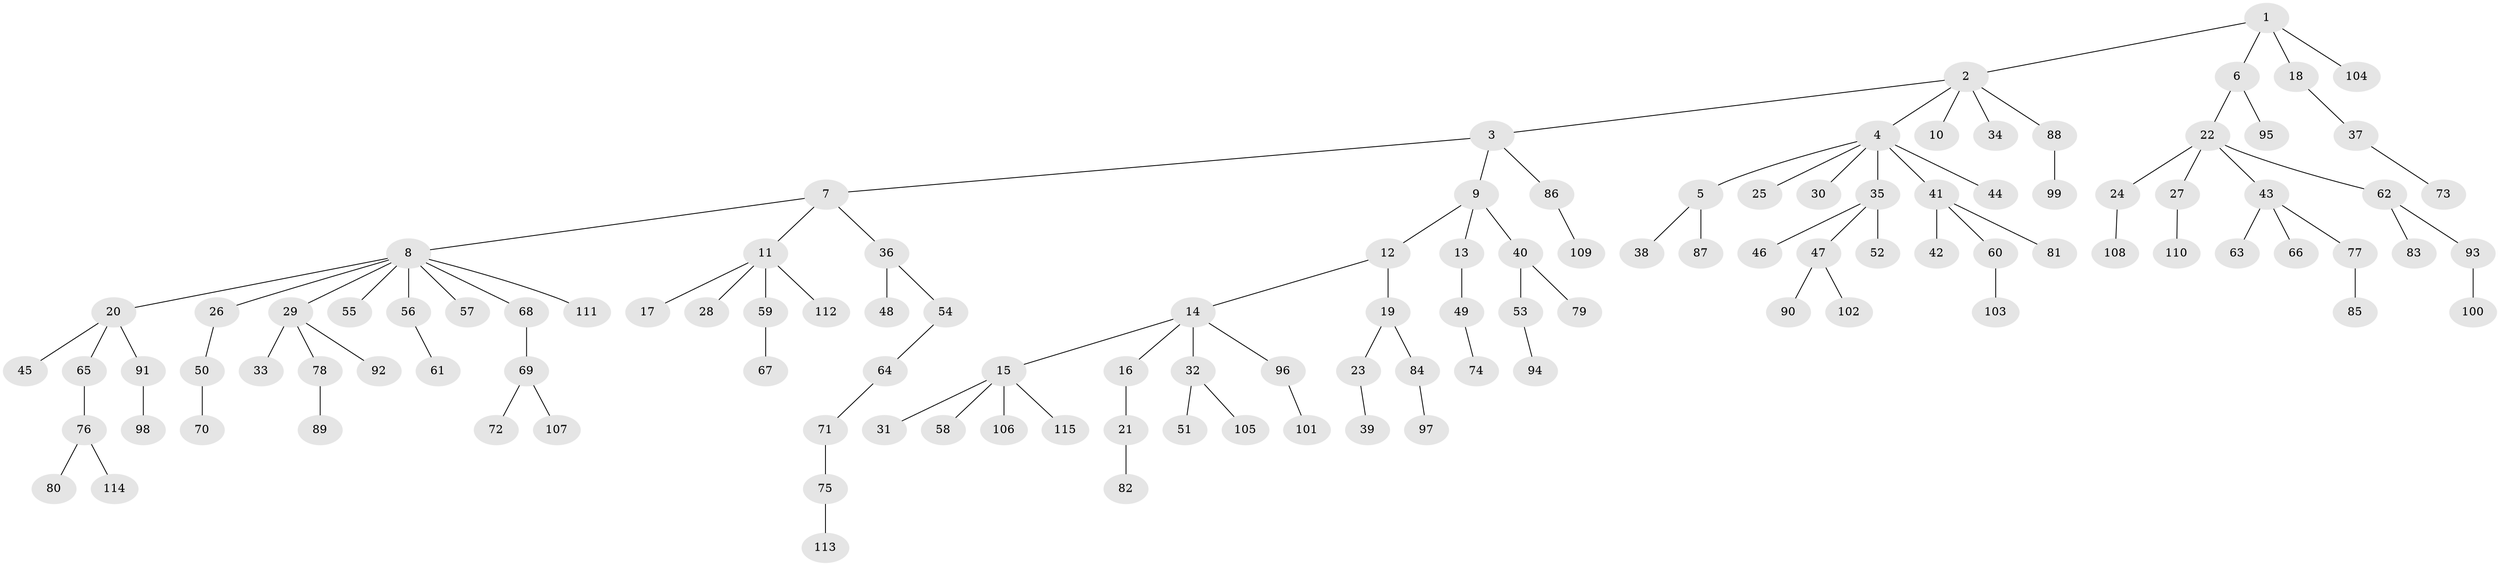 // Generated by graph-tools (version 1.1) at 2025/26/03/09/25 03:26:30]
// undirected, 115 vertices, 114 edges
graph export_dot {
graph [start="1"]
  node [color=gray90,style=filled];
  1;
  2;
  3;
  4;
  5;
  6;
  7;
  8;
  9;
  10;
  11;
  12;
  13;
  14;
  15;
  16;
  17;
  18;
  19;
  20;
  21;
  22;
  23;
  24;
  25;
  26;
  27;
  28;
  29;
  30;
  31;
  32;
  33;
  34;
  35;
  36;
  37;
  38;
  39;
  40;
  41;
  42;
  43;
  44;
  45;
  46;
  47;
  48;
  49;
  50;
  51;
  52;
  53;
  54;
  55;
  56;
  57;
  58;
  59;
  60;
  61;
  62;
  63;
  64;
  65;
  66;
  67;
  68;
  69;
  70;
  71;
  72;
  73;
  74;
  75;
  76;
  77;
  78;
  79;
  80;
  81;
  82;
  83;
  84;
  85;
  86;
  87;
  88;
  89;
  90;
  91;
  92;
  93;
  94;
  95;
  96;
  97;
  98;
  99;
  100;
  101;
  102;
  103;
  104;
  105;
  106;
  107;
  108;
  109;
  110;
  111;
  112;
  113;
  114;
  115;
  1 -- 2;
  1 -- 6;
  1 -- 18;
  1 -- 104;
  2 -- 3;
  2 -- 4;
  2 -- 10;
  2 -- 34;
  2 -- 88;
  3 -- 7;
  3 -- 9;
  3 -- 86;
  4 -- 5;
  4 -- 25;
  4 -- 30;
  4 -- 35;
  4 -- 41;
  4 -- 44;
  5 -- 38;
  5 -- 87;
  6 -- 22;
  6 -- 95;
  7 -- 8;
  7 -- 11;
  7 -- 36;
  8 -- 20;
  8 -- 26;
  8 -- 29;
  8 -- 55;
  8 -- 56;
  8 -- 57;
  8 -- 68;
  8 -- 111;
  9 -- 12;
  9 -- 13;
  9 -- 40;
  11 -- 17;
  11 -- 28;
  11 -- 59;
  11 -- 112;
  12 -- 14;
  12 -- 19;
  13 -- 49;
  14 -- 15;
  14 -- 16;
  14 -- 32;
  14 -- 96;
  15 -- 31;
  15 -- 58;
  15 -- 106;
  15 -- 115;
  16 -- 21;
  18 -- 37;
  19 -- 23;
  19 -- 84;
  20 -- 45;
  20 -- 65;
  20 -- 91;
  21 -- 82;
  22 -- 24;
  22 -- 27;
  22 -- 43;
  22 -- 62;
  23 -- 39;
  24 -- 108;
  26 -- 50;
  27 -- 110;
  29 -- 33;
  29 -- 78;
  29 -- 92;
  32 -- 51;
  32 -- 105;
  35 -- 46;
  35 -- 47;
  35 -- 52;
  36 -- 48;
  36 -- 54;
  37 -- 73;
  40 -- 53;
  40 -- 79;
  41 -- 42;
  41 -- 60;
  41 -- 81;
  43 -- 63;
  43 -- 66;
  43 -- 77;
  47 -- 90;
  47 -- 102;
  49 -- 74;
  50 -- 70;
  53 -- 94;
  54 -- 64;
  56 -- 61;
  59 -- 67;
  60 -- 103;
  62 -- 83;
  62 -- 93;
  64 -- 71;
  65 -- 76;
  68 -- 69;
  69 -- 72;
  69 -- 107;
  71 -- 75;
  75 -- 113;
  76 -- 80;
  76 -- 114;
  77 -- 85;
  78 -- 89;
  84 -- 97;
  86 -- 109;
  88 -- 99;
  91 -- 98;
  93 -- 100;
  96 -- 101;
}

